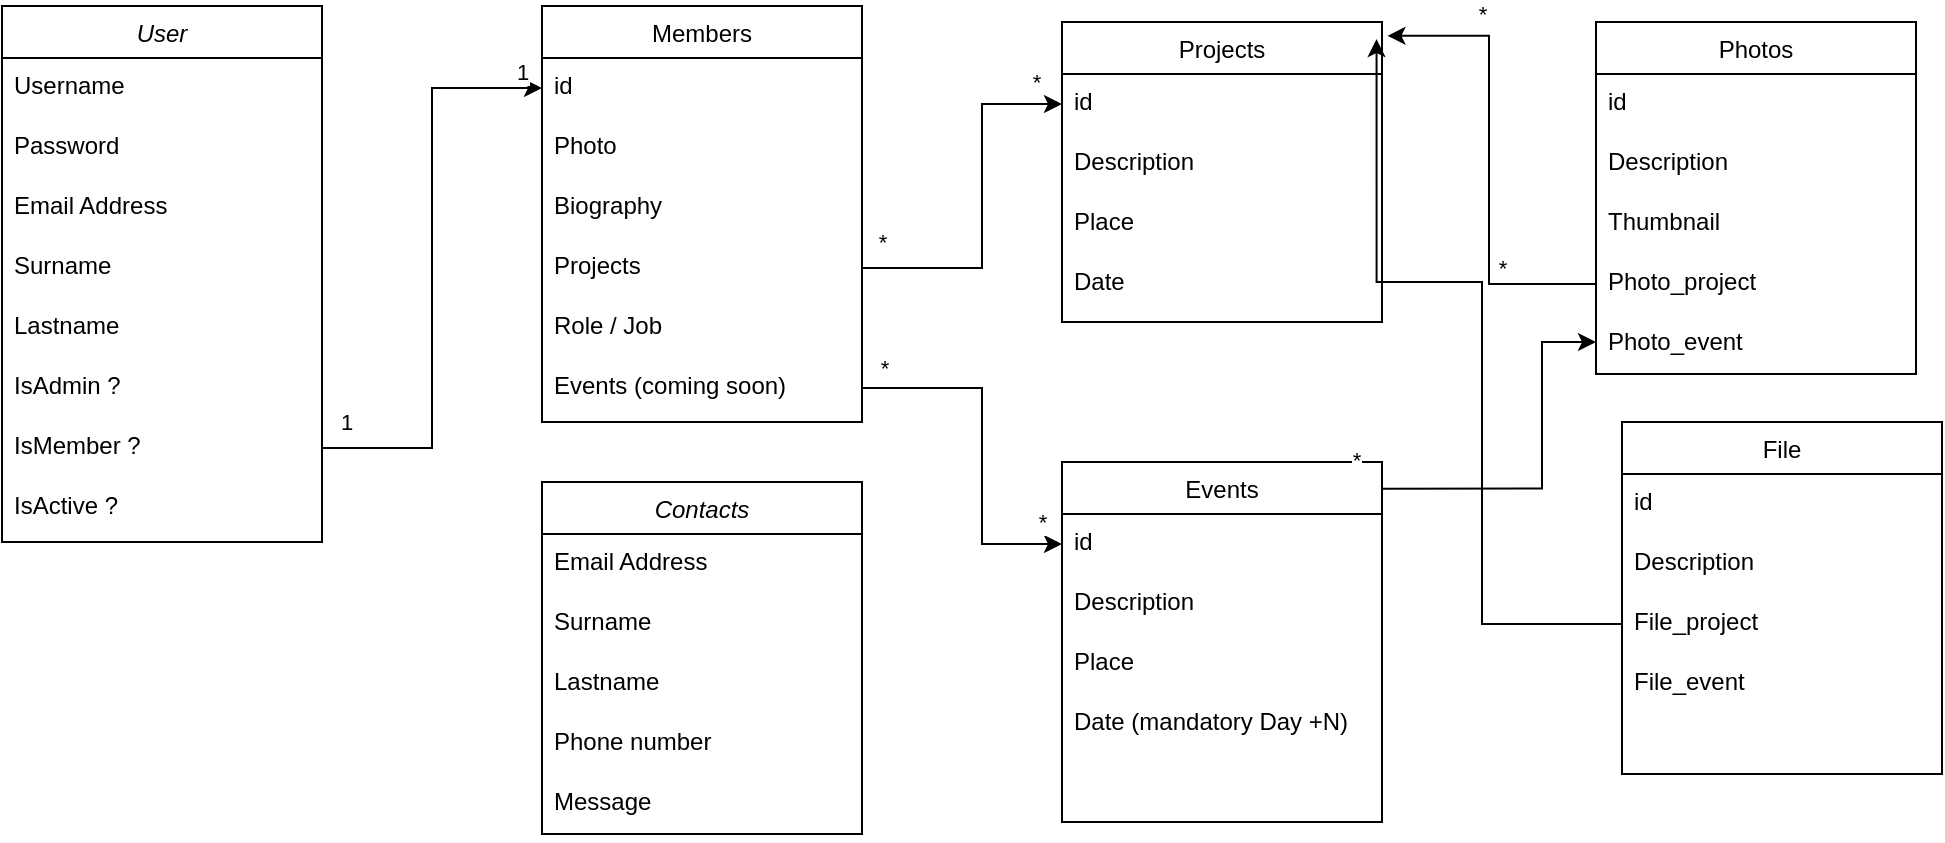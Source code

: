 <mxfile version="22.1.2" type="device">
  <diagram id="C5RBs43oDa-KdzZeNtuy" name="Page-1">
    <mxGraphModel dx="989" dy="578" grid="1" gridSize="10" guides="1" tooltips="1" connect="1" arrows="1" fold="1" page="1" pageScale="1" pageWidth="827" pageHeight="1169" math="0" shadow="0">
      <root>
        <mxCell id="WIyWlLk6GJQsqaUBKTNV-0" />
        <mxCell id="WIyWlLk6GJQsqaUBKTNV-1" parent="WIyWlLk6GJQsqaUBKTNV-0" />
        <mxCell id="zkfFHV4jXpPFQw0GAbJ--0" value="User" style="swimlane;fontStyle=2;align=center;verticalAlign=top;childLayout=stackLayout;horizontal=1;startSize=26;horizontalStack=0;resizeParent=1;resizeLast=0;collapsible=1;marginBottom=0;rounded=0;shadow=0;strokeWidth=1;" parent="WIyWlLk6GJQsqaUBKTNV-1" vertex="1">
          <mxGeometry x="30" y="22" width="160" height="268" as="geometry">
            <mxRectangle x="90" y="50" width="160" height="26" as="alternateBounds" />
          </mxGeometry>
        </mxCell>
        <mxCell id="zkfFHV4jXpPFQw0GAbJ--1" value="Username" style="text;align=left;verticalAlign=top;spacingLeft=4;spacingRight=4;overflow=hidden;rotatable=0;points=[[0,0.5],[1,0.5]];portConstraint=eastwest;" parent="zkfFHV4jXpPFQw0GAbJ--0" vertex="1">
          <mxGeometry y="26" width="160" height="30" as="geometry" />
        </mxCell>
        <mxCell id="zkfFHV4jXpPFQw0GAbJ--2" value="Password" style="text;align=left;verticalAlign=top;spacingLeft=4;spacingRight=4;overflow=hidden;rotatable=0;points=[[0,0.5],[1,0.5]];portConstraint=eastwest;rounded=0;shadow=0;html=0;" parent="zkfFHV4jXpPFQw0GAbJ--0" vertex="1">
          <mxGeometry y="56" width="160" height="30" as="geometry" />
        </mxCell>
        <mxCell id="zkfFHV4jXpPFQw0GAbJ--3" value="Email Address" style="text;align=left;verticalAlign=top;spacingLeft=4;spacingRight=4;overflow=hidden;rotatable=0;points=[[0,0.5],[1,0.5]];portConstraint=eastwest;rounded=0;shadow=0;html=0;" parent="zkfFHV4jXpPFQw0GAbJ--0" vertex="1">
          <mxGeometry y="86" width="160" height="30" as="geometry" />
        </mxCell>
        <mxCell id="WMR5cwfsXU6LFSgWI592-17" value="Surname" style="text;align=left;verticalAlign=top;spacingLeft=4;spacingRight=4;overflow=hidden;rotatable=0;points=[[0,0.5],[1,0.5]];portConstraint=eastwest;rounded=0;shadow=0;html=0;" parent="zkfFHV4jXpPFQw0GAbJ--0" vertex="1">
          <mxGeometry y="116" width="160" height="30" as="geometry" />
        </mxCell>
        <mxCell id="WMR5cwfsXU6LFSgWI592-18" value="Lastname" style="text;align=left;verticalAlign=top;spacingLeft=4;spacingRight=4;overflow=hidden;rotatable=0;points=[[0,0.5],[1,0.5]];portConstraint=eastwest;rounded=0;shadow=0;html=0;" parent="zkfFHV4jXpPFQw0GAbJ--0" vertex="1">
          <mxGeometry y="146" width="160" height="30" as="geometry" />
        </mxCell>
        <mxCell id="62zknS9TD7wKm0WfBP1M-1" value="IsAdmin ?" style="text;align=left;verticalAlign=top;spacingLeft=4;spacingRight=4;overflow=hidden;rotatable=0;points=[[0,0.5],[1,0.5]];portConstraint=eastwest;rounded=0;shadow=0;html=0;" parent="zkfFHV4jXpPFQw0GAbJ--0" vertex="1">
          <mxGeometry y="176" width="160" height="30" as="geometry" />
        </mxCell>
        <mxCell id="62zknS9TD7wKm0WfBP1M-2" value="IsMember ?" style="text;align=left;verticalAlign=top;spacingLeft=4;spacingRight=4;overflow=hidden;rotatable=0;points=[[0,0.5],[1,0.5]];portConstraint=eastwest;rounded=0;shadow=0;html=0;" parent="zkfFHV4jXpPFQw0GAbJ--0" vertex="1">
          <mxGeometry y="206" width="160" height="30" as="geometry" />
        </mxCell>
        <mxCell id="62zknS9TD7wKm0WfBP1M-14" value="IsActive ?" style="text;align=left;verticalAlign=top;spacingLeft=4;spacingRight=4;overflow=hidden;rotatable=0;points=[[0,0.5],[1,0.5]];portConstraint=eastwest;rounded=0;shadow=0;html=0;" parent="zkfFHV4jXpPFQw0GAbJ--0" vertex="1">
          <mxGeometry y="236" width="160" height="30" as="geometry" />
        </mxCell>
        <mxCell id="zkfFHV4jXpPFQw0GAbJ--17" value="Members" style="swimlane;fontStyle=0;align=center;verticalAlign=top;childLayout=stackLayout;horizontal=1;startSize=26;horizontalStack=0;resizeParent=1;resizeLast=0;collapsible=1;marginBottom=0;rounded=0;shadow=0;strokeWidth=1;" parent="WIyWlLk6GJQsqaUBKTNV-1" vertex="1">
          <mxGeometry x="300" y="22" width="160" height="208" as="geometry">
            <mxRectangle x="550" y="140" width="160" height="26" as="alternateBounds" />
          </mxGeometry>
        </mxCell>
        <mxCell id="zkfFHV4jXpPFQw0GAbJ--18" value="id" style="text;align=left;verticalAlign=top;spacingLeft=4;spacingRight=4;overflow=hidden;rotatable=0;points=[[0,0.5],[1,0.5]];portConstraint=eastwest;" parent="zkfFHV4jXpPFQw0GAbJ--17" vertex="1">
          <mxGeometry y="26" width="160" height="30" as="geometry" />
        </mxCell>
        <mxCell id="WMR5cwfsXU6LFSgWI592-55" value="Photo" style="text;align=left;verticalAlign=top;spacingLeft=4;spacingRight=4;overflow=hidden;rotatable=0;points=[[0,0.5],[1,0.5]];portConstraint=eastwest;rounded=0;shadow=0;html=0;" parent="zkfFHV4jXpPFQw0GAbJ--17" vertex="1">
          <mxGeometry y="56" width="160" height="30" as="geometry" />
        </mxCell>
        <mxCell id="zkfFHV4jXpPFQw0GAbJ--19" value="Biography" style="text;align=left;verticalAlign=top;spacingLeft=4;spacingRight=4;overflow=hidden;rotatable=0;points=[[0,0.5],[1,0.5]];portConstraint=eastwest;rounded=0;shadow=0;html=0;" parent="zkfFHV4jXpPFQw0GAbJ--17" vertex="1">
          <mxGeometry y="86" width="160" height="30" as="geometry" />
        </mxCell>
        <mxCell id="zkfFHV4jXpPFQw0GAbJ--20" value="Projects" style="text;align=left;verticalAlign=top;spacingLeft=4;spacingRight=4;overflow=hidden;rotatable=0;points=[[0,0.5],[1,0.5]];portConstraint=eastwest;rounded=0;shadow=0;html=0;" parent="zkfFHV4jXpPFQw0GAbJ--17" vertex="1">
          <mxGeometry y="116" width="160" height="30" as="geometry" />
        </mxCell>
        <mxCell id="zkfFHV4jXpPFQw0GAbJ--21" value="Role / Job" style="text;align=left;verticalAlign=top;spacingLeft=4;spacingRight=4;overflow=hidden;rotatable=0;points=[[0,0.5],[1,0.5]];portConstraint=eastwest;rounded=0;shadow=0;html=0;" parent="zkfFHV4jXpPFQw0GAbJ--17" vertex="1">
          <mxGeometry y="146" width="160" height="30" as="geometry" />
        </mxCell>
        <mxCell id="WMR5cwfsXU6LFSgWI592-20" value="Events (coming soon)" style="text;align=left;verticalAlign=top;spacingLeft=4;spacingRight=4;overflow=hidden;rotatable=0;points=[[0,0.5],[1,0.5]];portConstraint=eastwest;rounded=0;shadow=0;html=0;" parent="zkfFHV4jXpPFQw0GAbJ--17" vertex="1">
          <mxGeometry y="176" width="160" height="30" as="geometry" />
        </mxCell>
        <mxCell id="62zknS9TD7wKm0WfBP1M-4" style="edgeStyle=orthogonalEdgeStyle;rounded=0;orthogonalLoop=1;jettySize=auto;html=1;exitX=1;exitY=0.5;exitDx=0;exitDy=0;entryX=0;entryY=0.5;entryDx=0;entryDy=0;spacingTop=0;" parent="WIyWlLk6GJQsqaUBKTNV-1" source="62zknS9TD7wKm0WfBP1M-2" target="zkfFHV4jXpPFQw0GAbJ--18" edge="1">
          <mxGeometry relative="1" as="geometry" />
        </mxCell>
        <mxCell id="WMR5cwfsXU6LFSgWI592-36" value="1" style="edgeLabel;html=1;align=center;verticalAlign=middle;resizable=0;points=[];" parent="62zknS9TD7wKm0WfBP1M-4" vertex="1" connectable="0">
          <mxGeometry x="0.81" y="-1" relative="1" as="geometry">
            <mxPoint x="17" y="-9" as="offset" />
          </mxGeometry>
        </mxCell>
        <mxCell id="WMR5cwfsXU6LFSgWI592-39" value="1" style="edgeLabel;html=1;align=center;verticalAlign=middle;resizable=0;points=[];" parent="62zknS9TD7wKm0WfBP1M-4" vertex="1" connectable="0">
          <mxGeometry x="-0.797" y="1" relative="1" as="geometry">
            <mxPoint x="-18" y="-12" as="offset" />
          </mxGeometry>
        </mxCell>
        <mxCell id="WMR5cwfsXU6LFSgWI592-0" value="Projects" style="swimlane;fontStyle=0;align=center;verticalAlign=top;childLayout=stackLayout;horizontal=1;startSize=26;horizontalStack=0;resizeParent=1;resizeLast=0;collapsible=1;marginBottom=0;rounded=0;shadow=0;strokeWidth=1;" parent="WIyWlLk6GJQsqaUBKTNV-1" vertex="1">
          <mxGeometry x="560" y="30" width="160" height="150" as="geometry">
            <mxRectangle x="550" y="140" width="160" height="26" as="alternateBounds" />
          </mxGeometry>
        </mxCell>
        <mxCell id="WMR5cwfsXU6LFSgWI592-1" value="id" style="text;align=left;verticalAlign=top;spacingLeft=4;spacingRight=4;overflow=hidden;rotatable=0;points=[[0,0.5],[1,0.5]];portConstraint=eastwest;" parent="WMR5cwfsXU6LFSgWI592-0" vertex="1">
          <mxGeometry y="26" width="160" height="30" as="geometry" />
        </mxCell>
        <mxCell id="WMR5cwfsXU6LFSgWI592-2" value="Description" style="text;align=left;verticalAlign=top;spacingLeft=4;spacingRight=4;overflow=hidden;rotatable=0;points=[[0,0.5],[1,0.5]];portConstraint=eastwest;rounded=0;shadow=0;html=0;" parent="WMR5cwfsXU6LFSgWI592-0" vertex="1">
          <mxGeometry y="56" width="160" height="30" as="geometry" />
        </mxCell>
        <mxCell id="WMR5cwfsXU6LFSgWI592-3" value="Place" style="text;align=left;verticalAlign=top;spacingLeft=4;spacingRight=4;overflow=hidden;rotatable=0;points=[[0,0.5],[1,0.5]];portConstraint=eastwest;rounded=0;shadow=0;html=0;" parent="WMR5cwfsXU6LFSgWI592-0" vertex="1">
          <mxGeometry y="86" width="160" height="30" as="geometry" />
        </mxCell>
        <mxCell id="WMR5cwfsXU6LFSgWI592-4" value="Date" style="text;align=left;verticalAlign=top;spacingLeft=4;spacingRight=4;overflow=hidden;rotatable=0;points=[[0,0.5],[1,0.5]];portConstraint=eastwest;rounded=0;shadow=0;html=0;" parent="WMR5cwfsXU6LFSgWI592-0" vertex="1">
          <mxGeometry y="116" width="160" height="30" as="geometry" />
        </mxCell>
        <mxCell id="WMR5cwfsXU6LFSgWI592-9" value="" style="edgeStyle=orthogonalEdgeStyle;rounded=0;orthogonalLoop=1;jettySize=auto;html=1;entryX=0;entryY=0.5;entryDx=0;entryDy=0;exitX=1;exitY=0.5;exitDx=0;exitDy=0;" parent="WIyWlLk6GJQsqaUBKTNV-1" source="zkfFHV4jXpPFQw0GAbJ--20" target="WMR5cwfsXU6LFSgWI592-1" edge="1">
          <mxGeometry x="-0.809" y="21" relative="1" as="geometry">
            <mxPoint x="500" y="140" as="sourcePoint" />
            <mxPoint x="540" y="70" as="targetPoint" />
            <Array as="points">
              <mxPoint x="520" y="153" />
              <mxPoint x="520" y="71" />
            </Array>
            <mxPoint as="offset" />
          </mxGeometry>
        </mxCell>
        <mxCell id="WMR5cwfsXU6LFSgWI592-33" value="*" style="edgeLabel;html=1;align=center;verticalAlign=middle;resizable=0;points=[];" parent="WMR5cwfsXU6LFSgWI592-9" vertex="1" connectable="0">
          <mxGeometry x="0.749" y="1" relative="1" as="geometry">
            <mxPoint x="10" y="-10" as="offset" />
          </mxGeometry>
        </mxCell>
        <mxCell id="WMR5cwfsXU6LFSgWI592-65" value="*" style="edgeLabel;html=1;align=center;verticalAlign=middle;resizable=0;points=[];" parent="WMR5cwfsXU6LFSgWI592-9" vertex="1" connectable="0">
          <mxGeometry x="-0.691" y="-1" relative="1" as="geometry">
            <mxPoint x="-18" y="-14" as="offset" />
          </mxGeometry>
        </mxCell>
        <mxCell id="WMR5cwfsXU6LFSgWI592-21" value="Events" style="swimlane;fontStyle=0;align=center;verticalAlign=top;childLayout=stackLayout;horizontal=1;startSize=26;horizontalStack=0;resizeParent=1;resizeLast=0;collapsible=1;marginBottom=0;rounded=0;shadow=0;strokeWidth=1;" parent="WIyWlLk6GJQsqaUBKTNV-1" vertex="1">
          <mxGeometry x="560" y="250" width="160" height="180" as="geometry">
            <mxRectangle x="550" y="140" width="160" height="26" as="alternateBounds" />
          </mxGeometry>
        </mxCell>
        <mxCell id="WMR5cwfsXU6LFSgWI592-22" value="id" style="text;align=left;verticalAlign=top;spacingLeft=4;spacingRight=4;overflow=hidden;rotatable=0;points=[[0,0.5],[1,0.5]];portConstraint=eastwest;" parent="WMR5cwfsXU6LFSgWI592-21" vertex="1">
          <mxGeometry y="26" width="160" height="30" as="geometry" />
        </mxCell>
        <mxCell id="WMR5cwfsXU6LFSgWI592-23" value="Description" style="text;align=left;verticalAlign=top;spacingLeft=4;spacingRight=4;overflow=hidden;rotatable=0;points=[[0,0.5],[1,0.5]];portConstraint=eastwest;rounded=0;shadow=0;html=0;" parent="WMR5cwfsXU6LFSgWI592-21" vertex="1">
          <mxGeometry y="56" width="160" height="30" as="geometry" />
        </mxCell>
        <mxCell id="WMR5cwfsXU6LFSgWI592-24" value="Place " style="text;align=left;verticalAlign=top;spacingLeft=4;spacingRight=4;overflow=hidden;rotatable=0;points=[[0,0.5],[1,0.5]];portConstraint=eastwest;rounded=0;shadow=0;html=0;" parent="WMR5cwfsXU6LFSgWI592-21" vertex="1">
          <mxGeometry y="86" width="160" height="30" as="geometry" />
        </mxCell>
        <mxCell id="WMR5cwfsXU6LFSgWI592-25" value="Date (mandatory Day +N)" style="text;align=left;verticalAlign=top;spacingLeft=4;spacingRight=4;overflow=hidden;rotatable=0;points=[[0,0.5],[1,0.5]];portConstraint=eastwest;rounded=0;shadow=0;html=0;" parent="WMR5cwfsXU6LFSgWI592-21" vertex="1">
          <mxGeometry y="116" width="160" height="30" as="geometry" />
        </mxCell>
        <mxCell id="WMR5cwfsXU6LFSgWI592-27" value="" style="edgeStyle=orthogonalEdgeStyle;rounded=0;orthogonalLoop=1;jettySize=auto;html=1;entryX=0;entryY=0.5;entryDx=0;entryDy=0;" parent="WIyWlLk6GJQsqaUBKTNV-1" target="WMR5cwfsXU6LFSgWI592-22" edge="1">
          <mxGeometry x="-0.809" y="21" relative="1" as="geometry">
            <mxPoint x="460" y="213" as="sourcePoint" />
            <mxPoint x="550" y="250" as="targetPoint" />
            <Array as="points">
              <mxPoint x="520" y="213" />
              <mxPoint x="520" y="291" />
            </Array>
            <mxPoint as="offset" />
          </mxGeometry>
        </mxCell>
        <mxCell id="WMR5cwfsXU6LFSgWI592-32" value="*" style="edgeLabel;html=1;align=center;verticalAlign=middle;resizable=0;points=[];" parent="WMR5cwfsXU6LFSgWI592-27" vertex="1" connectable="0">
          <mxGeometry x="-0.643" relative="1" as="geometry">
            <mxPoint x="-21" y="-10" as="offset" />
          </mxGeometry>
        </mxCell>
        <mxCell id="WMR5cwfsXU6LFSgWI592-34" value="*" style="edgeLabel;html=1;align=center;verticalAlign=middle;resizable=0;points=[];" parent="WMR5cwfsXU6LFSgWI592-27" vertex="1" connectable="0">
          <mxGeometry x="0.78" y="1" relative="1" as="geometry">
            <mxPoint x="9" y="-10" as="offset" />
          </mxGeometry>
        </mxCell>
        <mxCell id="WMR5cwfsXU6LFSgWI592-45" value="Contacts" style="swimlane;fontStyle=2;align=center;verticalAlign=top;childLayout=stackLayout;horizontal=1;startSize=26;horizontalStack=0;resizeParent=1;resizeLast=0;collapsible=1;marginBottom=0;rounded=0;shadow=0;strokeWidth=1;" parent="WIyWlLk6GJQsqaUBKTNV-1" vertex="1">
          <mxGeometry x="300" y="260" width="160" height="176" as="geometry">
            <mxRectangle x="90" y="50" width="160" height="26" as="alternateBounds" />
          </mxGeometry>
        </mxCell>
        <mxCell id="WMR5cwfsXU6LFSgWI592-48" value="Email Address" style="text;align=left;verticalAlign=top;spacingLeft=4;spacingRight=4;overflow=hidden;rotatable=0;points=[[0,0.5],[1,0.5]];portConstraint=eastwest;rounded=0;shadow=0;html=0;" parent="WMR5cwfsXU6LFSgWI592-45" vertex="1">
          <mxGeometry y="26" width="160" height="30" as="geometry" />
        </mxCell>
        <mxCell id="WMR5cwfsXU6LFSgWI592-49" value="Surname" style="text;align=left;verticalAlign=top;spacingLeft=4;spacingRight=4;overflow=hidden;rotatable=0;points=[[0,0.5],[1,0.5]];portConstraint=eastwest;rounded=0;shadow=0;html=0;" parent="WMR5cwfsXU6LFSgWI592-45" vertex="1">
          <mxGeometry y="56" width="160" height="30" as="geometry" />
        </mxCell>
        <mxCell id="WMR5cwfsXU6LFSgWI592-50" value="Lastname" style="text;align=left;verticalAlign=top;spacingLeft=4;spacingRight=4;overflow=hidden;rotatable=0;points=[[0,0.5],[1,0.5]];portConstraint=eastwest;rounded=0;shadow=0;html=0;" parent="WMR5cwfsXU6LFSgWI592-45" vertex="1">
          <mxGeometry y="86" width="160" height="30" as="geometry" />
        </mxCell>
        <mxCell id="WMR5cwfsXU6LFSgWI592-53" value="Phone number" style="text;align=left;verticalAlign=top;spacingLeft=4;spacingRight=4;overflow=hidden;rotatable=0;points=[[0,0.5],[1,0.5]];portConstraint=eastwest;rounded=0;shadow=0;html=0;" parent="WMR5cwfsXU6LFSgWI592-45" vertex="1">
          <mxGeometry y="116" width="160" height="30" as="geometry" />
        </mxCell>
        <mxCell id="WMR5cwfsXU6LFSgWI592-54" value="Message" style="text;align=left;verticalAlign=top;spacingLeft=4;spacingRight=4;overflow=hidden;rotatable=0;points=[[0,0.5],[1,0.5]];portConstraint=eastwest;rounded=0;shadow=0;html=0;" parent="WMR5cwfsXU6LFSgWI592-45" vertex="1">
          <mxGeometry y="146" width="160" height="30" as="geometry" />
        </mxCell>
        <mxCell id="WMR5cwfsXU6LFSgWI592-56" value="Photos" style="swimlane;fontStyle=0;align=center;verticalAlign=top;childLayout=stackLayout;horizontal=1;startSize=26;horizontalStack=0;resizeParent=1;resizeLast=0;collapsible=1;marginBottom=0;rounded=0;shadow=0;strokeWidth=1;" parent="WIyWlLk6GJQsqaUBKTNV-1" vertex="1">
          <mxGeometry x="827" y="30" width="160" height="176" as="geometry">
            <mxRectangle x="550" y="140" width="160" height="26" as="alternateBounds" />
          </mxGeometry>
        </mxCell>
        <mxCell id="WMR5cwfsXU6LFSgWI592-57" value="id" style="text;align=left;verticalAlign=top;spacingLeft=4;spacingRight=4;overflow=hidden;rotatable=0;points=[[0,0.5],[1,0.5]];portConstraint=eastwest;" parent="WMR5cwfsXU6LFSgWI592-56" vertex="1">
          <mxGeometry y="26" width="160" height="30" as="geometry" />
        </mxCell>
        <mxCell id="WMR5cwfsXU6LFSgWI592-58" value="Description" style="text;align=left;verticalAlign=top;spacingLeft=4;spacingRight=4;overflow=hidden;rotatable=0;points=[[0,0.5],[1,0.5]];portConstraint=eastwest;rounded=0;shadow=0;html=0;" parent="WMR5cwfsXU6LFSgWI592-56" vertex="1">
          <mxGeometry y="56" width="160" height="30" as="geometry" />
        </mxCell>
        <mxCell id="nP7gl5DX75NICmP3m151-0" value="Thumbnail" style="text;align=left;verticalAlign=top;spacingLeft=4;spacingRight=4;overflow=hidden;rotatable=0;points=[[0,0.5],[1,0.5]];portConstraint=eastwest;rounded=0;shadow=0;html=0;" parent="WMR5cwfsXU6LFSgWI592-56" vertex="1">
          <mxGeometry y="86" width="160" height="30" as="geometry" />
        </mxCell>
        <mxCell id="WMR5cwfsXU6LFSgWI592-61" value="Photo_project" style="text;align=left;verticalAlign=top;spacingLeft=4;spacingRight=4;overflow=hidden;rotatable=0;points=[[0,0.5],[1,0.5]];portConstraint=eastwest;rounded=0;shadow=0;html=0;" parent="WMR5cwfsXU6LFSgWI592-56" vertex="1">
          <mxGeometry y="116" width="160" height="30" as="geometry" />
        </mxCell>
        <mxCell id="dTbLTZ3hhTWy40kGSvXK-0" value="Photo_event" style="text;align=left;verticalAlign=top;spacingLeft=4;spacingRight=4;overflow=hidden;rotatable=0;points=[[0,0.5],[1,0.5]];portConstraint=eastwest;rounded=0;shadow=0;html=0;" vertex="1" parent="WMR5cwfsXU6LFSgWI592-56">
          <mxGeometry y="146" width="160" height="30" as="geometry" />
        </mxCell>
        <mxCell id="WMR5cwfsXU6LFSgWI592-67" style="edgeStyle=orthogonalEdgeStyle;rounded=0;orthogonalLoop=1;jettySize=auto;html=1;exitX=0.999;exitY=0.074;exitDx=0;exitDy=0;exitPerimeter=0;" parent="WIyWlLk6GJQsqaUBKTNV-1" source="WMR5cwfsXU6LFSgWI592-21" target="dTbLTZ3hhTWy40kGSvXK-0" edge="1">
          <mxGeometry relative="1" as="geometry">
            <mxPoint x="810" y="70" as="targetPoint" />
            <Array as="points">
              <mxPoint x="800" y="263" />
              <mxPoint x="800" y="190" />
            </Array>
          </mxGeometry>
        </mxCell>
        <mxCell id="WMR5cwfsXU6LFSgWI592-68" value="*" style="edgeLabel;html=1;align=center;verticalAlign=middle;resizable=0;points=[];" parent="WMR5cwfsXU6LFSgWI592-67" vertex="1" connectable="0">
          <mxGeometry x="-0.832" y="1" relative="1" as="geometry">
            <mxPoint x="-28" y="-14" as="offset" />
          </mxGeometry>
        </mxCell>
        <mxCell id="WMR5cwfsXU6LFSgWI592-62" style="edgeStyle=orthogonalEdgeStyle;rounded=0;orthogonalLoop=1;jettySize=auto;html=1;entryX=1.017;entryY=0.046;entryDx=0;entryDy=0;entryPerimeter=0;" parent="WIyWlLk6GJQsqaUBKTNV-1" source="WMR5cwfsXU6LFSgWI592-61" target="WMR5cwfsXU6LFSgWI592-0" edge="1">
          <mxGeometry relative="1" as="geometry" />
        </mxCell>
        <mxCell id="WMR5cwfsXU6LFSgWI592-63" value="*" style="edgeLabel;html=1;align=center;verticalAlign=middle;resizable=0;points=[];" parent="WMR5cwfsXU6LFSgWI592-62" vertex="1" connectable="0">
          <mxGeometry x="-0.747" relative="1" as="geometry">
            <mxPoint x="-18" y="-8" as="offset" />
          </mxGeometry>
        </mxCell>
        <mxCell id="WMR5cwfsXU6LFSgWI592-64" value="*" style="edgeLabel;html=1;align=center;verticalAlign=middle;resizable=0;points=[];" parent="WMR5cwfsXU6LFSgWI592-62" vertex="1" connectable="0">
          <mxGeometry x="0.76" relative="1" as="geometry">
            <mxPoint x="20" y="-11" as="offset" />
          </mxGeometry>
        </mxCell>
        <mxCell id="dTbLTZ3hhTWy40kGSvXK-1" value="File&#xa;" style="swimlane;fontStyle=0;align=center;verticalAlign=top;childLayout=stackLayout;horizontal=1;startSize=26;horizontalStack=0;resizeParent=1;resizeLast=0;collapsible=1;marginBottom=0;rounded=0;shadow=0;strokeWidth=1;" vertex="1" parent="WIyWlLk6GJQsqaUBKTNV-1">
          <mxGeometry x="840" y="230" width="160" height="176" as="geometry">
            <mxRectangle x="550" y="140" width="160" height="26" as="alternateBounds" />
          </mxGeometry>
        </mxCell>
        <mxCell id="dTbLTZ3hhTWy40kGSvXK-2" value="id" style="text;align=left;verticalAlign=top;spacingLeft=4;spacingRight=4;overflow=hidden;rotatable=0;points=[[0,0.5],[1,0.5]];portConstraint=eastwest;" vertex="1" parent="dTbLTZ3hhTWy40kGSvXK-1">
          <mxGeometry y="26" width="160" height="30" as="geometry" />
        </mxCell>
        <mxCell id="dTbLTZ3hhTWy40kGSvXK-3" value="Description" style="text;align=left;verticalAlign=top;spacingLeft=4;spacingRight=4;overflow=hidden;rotatable=0;points=[[0,0.5],[1,0.5]];portConstraint=eastwest;rounded=0;shadow=0;html=0;" vertex="1" parent="dTbLTZ3hhTWy40kGSvXK-1">
          <mxGeometry y="56" width="160" height="30" as="geometry" />
        </mxCell>
        <mxCell id="dTbLTZ3hhTWy40kGSvXK-5" value="File_project" style="text;align=left;verticalAlign=top;spacingLeft=4;spacingRight=4;overflow=hidden;rotatable=0;points=[[0,0.5],[1,0.5]];portConstraint=eastwest;rounded=0;shadow=0;html=0;" vertex="1" parent="dTbLTZ3hhTWy40kGSvXK-1">
          <mxGeometry y="86" width="160" height="30" as="geometry" />
        </mxCell>
        <mxCell id="dTbLTZ3hhTWy40kGSvXK-6" value="File_event" style="text;align=left;verticalAlign=top;spacingLeft=4;spacingRight=4;overflow=hidden;rotatable=0;points=[[0,0.5],[1,0.5]];portConstraint=eastwest;rounded=0;shadow=0;html=0;" vertex="1" parent="dTbLTZ3hhTWy40kGSvXK-1">
          <mxGeometry y="116" width="160" height="30" as="geometry" />
        </mxCell>
        <mxCell id="dTbLTZ3hhTWy40kGSvXK-7" style="edgeStyle=orthogonalEdgeStyle;rounded=0;orthogonalLoop=1;jettySize=auto;html=1;entryX=0.983;entryY=0.057;entryDx=0;entryDy=0;entryPerimeter=0;exitX=0;exitY=0.5;exitDx=0;exitDy=0;" edge="1" parent="WIyWlLk6GJQsqaUBKTNV-1" source="dTbLTZ3hhTWy40kGSvXK-5" target="WMR5cwfsXU6LFSgWI592-0">
          <mxGeometry relative="1" as="geometry">
            <Array as="points">
              <mxPoint x="770" y="331" />
              <mxPoint x="770" y="160" />
              <mxPoint x="717" y="160" />
            </Array>
          </mxGeometry>
        </mxCell>
      </root>
    </mxGraphModel>
  </diagram>
</mxfile>
